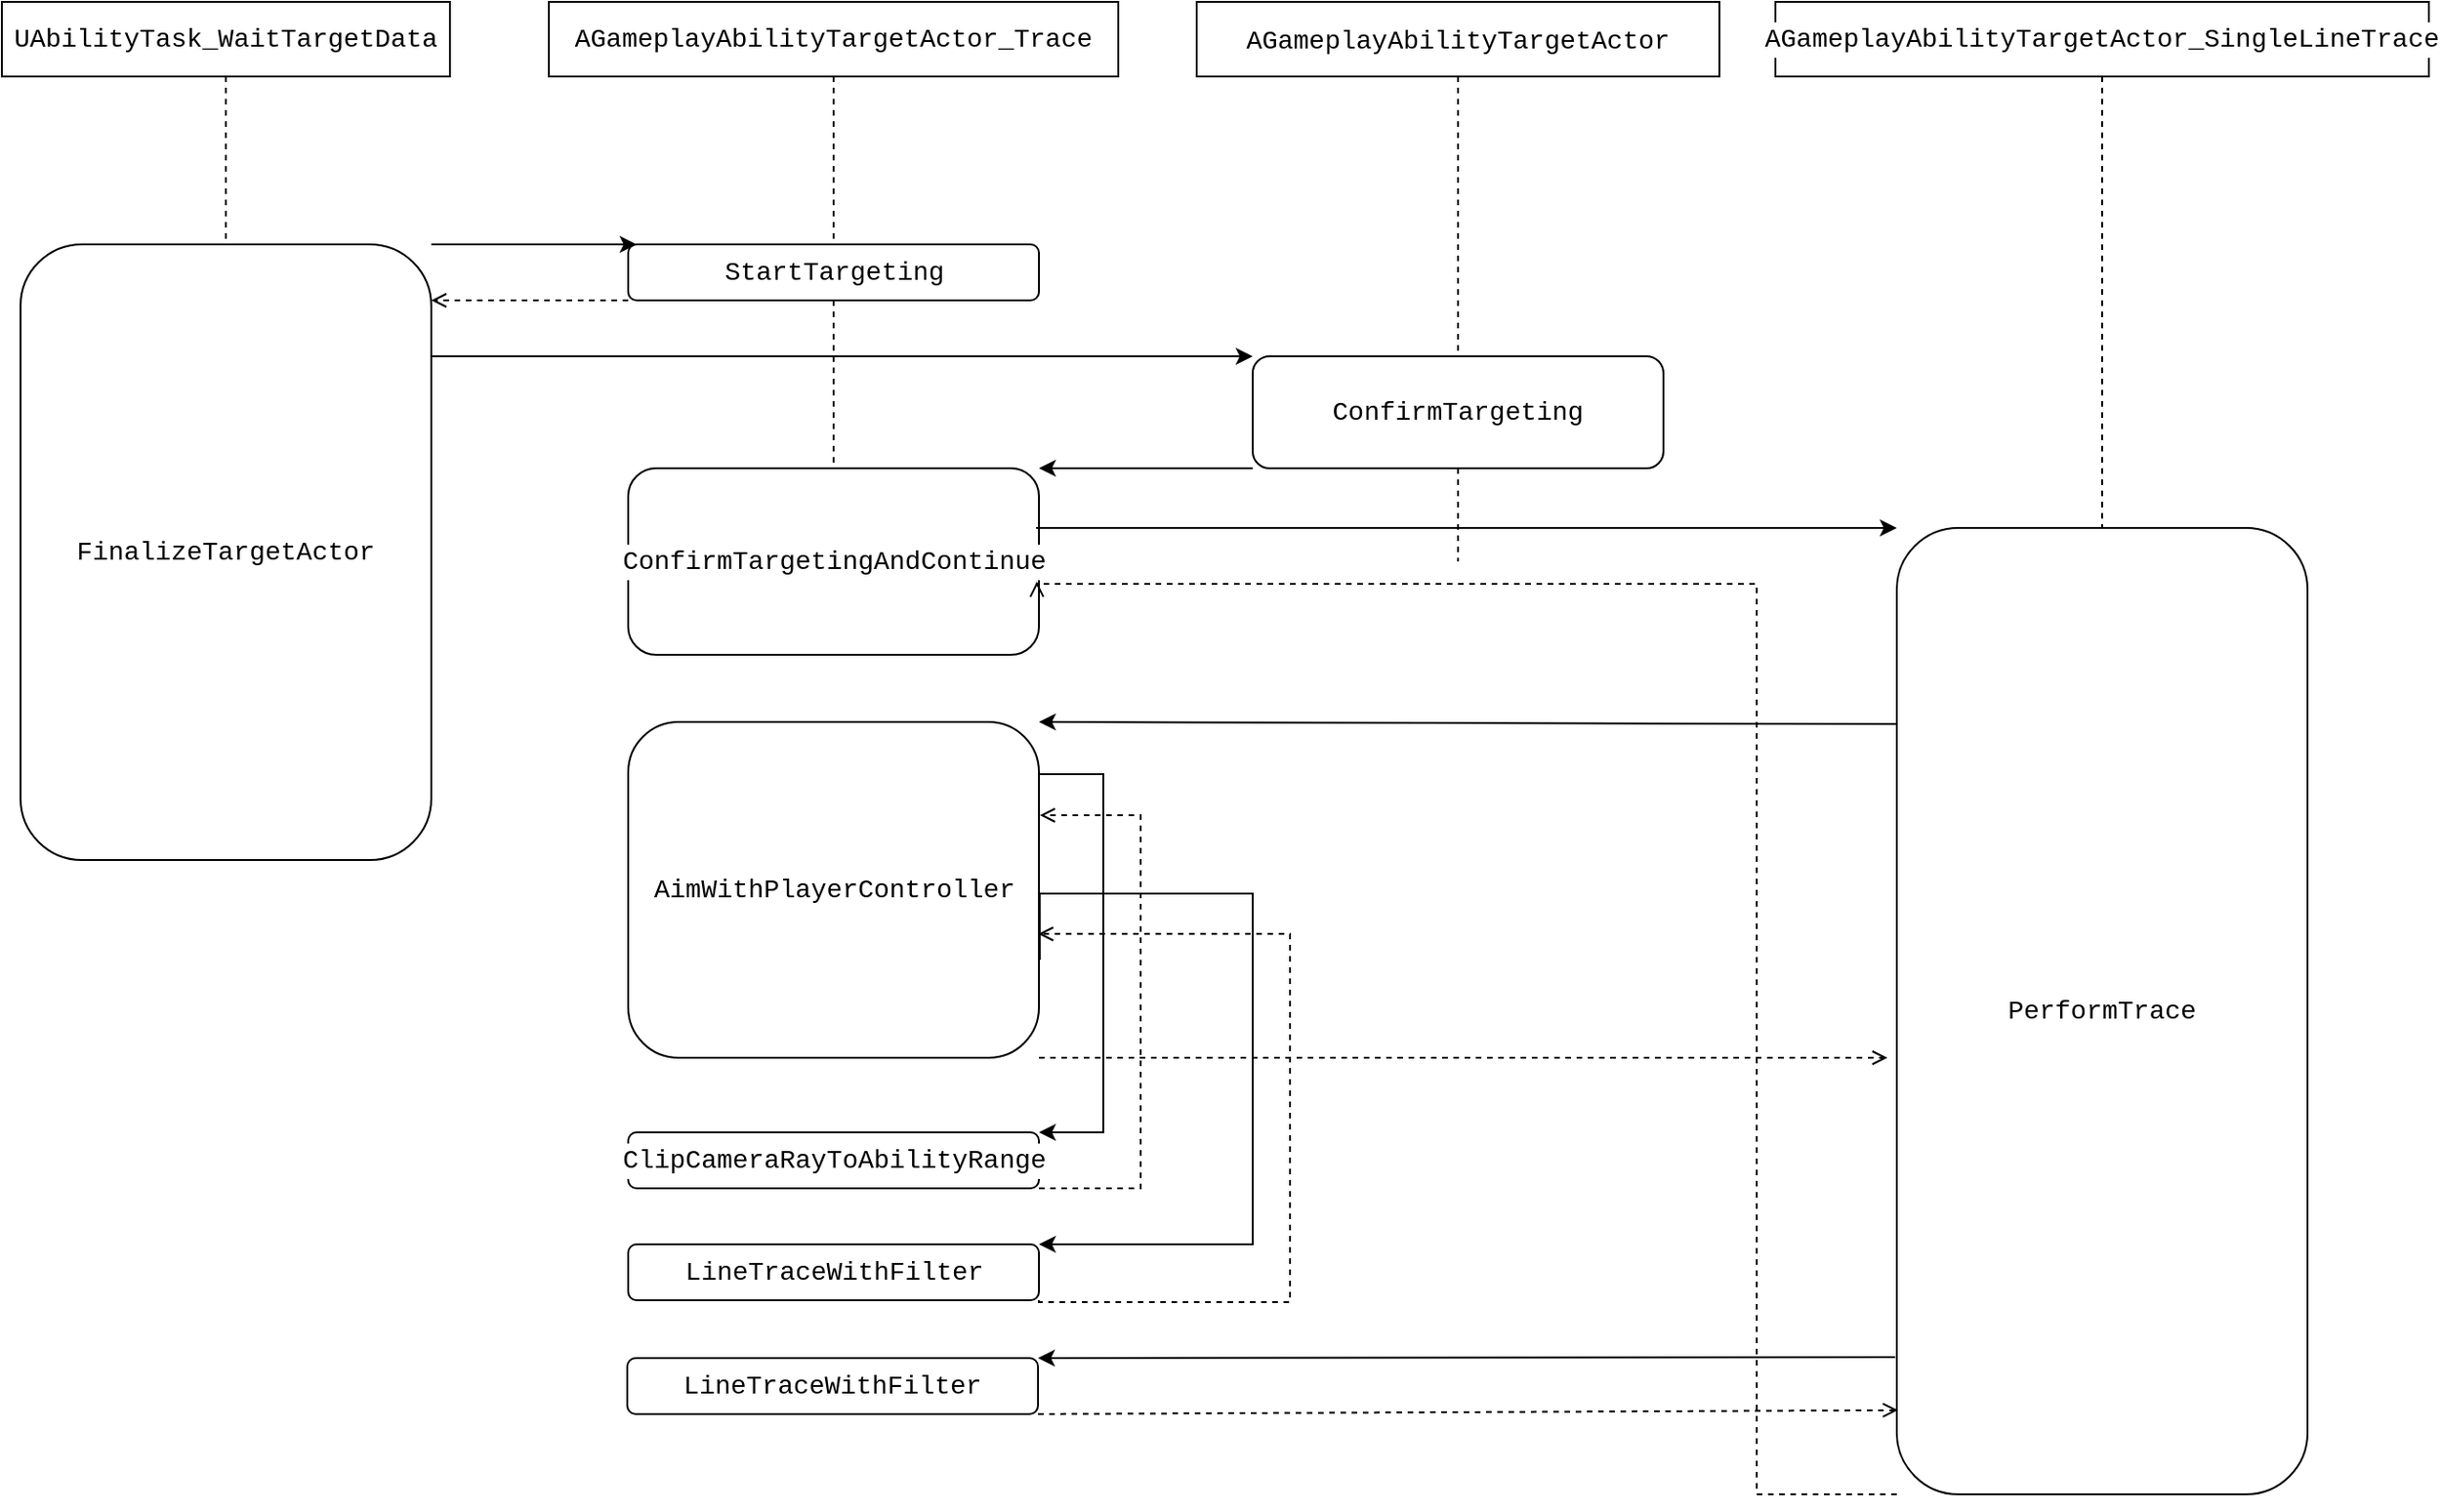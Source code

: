 <mxfile version="24.3.1" type="device">
  <diagram name="Page-1" id="2YBvvXClWsGukQMizWep">
    <mxGraphModel dx="3493" dy="995" grid="1" gridSize="10" guides="1" tooltips="1" connect="1" arrows="1" fold="1" page="1" pageScale="1" pageWidth="850" pageHeight="1100" math="0" shadow="0">
      <root>
        <mxCell id="0" />
        <mxCell id="1" parent="0" />
        <mxCell id="aM9ryv3xv72pqoxQDRHE-1" value="&lt;font face=&quot;Courier New&quot;&gt;&lt;span style=&quot;background-color: rgb(255, 255, 255); font-size: 14px; white-space: pre;&quot;&gt;UAbilityTask_WaitTargetData&lt;/span&gt;&lt;/font&gt;" style="shape=umlLifeline;perimeter=lifelinePerimeter;whiteSpace=wrap;html=1;container=0;dropTarget=0;collapsible=0;recursiveResize=0;outlineConnect=0;portConstraint=eastwest;newEdgeStyle={&quot;edgeStyle&quot;:&quot;elbowEdgeStyle&quot;,&quot;elbow&quot;:&quot;vertical&quot;,&quot;curved&quot;:0,&quot;rounded&quot;:0};" parent="1" vertex="1">
          <mxGeometry x="-870" y="190" width="240" height="300" as="geometry" />
        </mxCell>
        <mxCell id="aM9ryv3xv72pqoxQDRHE-5" value="&lt;font face=&quot;Courier New&quot;&gt;&lt;span style=&quot;background-color: rgb(255, 255, 255); font-size: 14px; white-space: pre;&quot;&gt;AGameplayAbilityTargetActor_Trace&lt;/span&gt;&lt;/font&gt;" style="shape=umlLifeline;perimeter=lifelinePerimeter;whiteSpace=wrap;html=1;container=0;dropTarget=0;collapsible=0;recursiveResize=0;outlineConnect=0;portConstraint=eastwest;newEdgeStyle={&quot;edgeStyle&quot;:&quot;elbowEdgeStyle&quot;,&quot;elbow&quot;:&quot;vertical&quot;,&quot;curved&quot;:0,&quot;rounded&quot;:0};horizontal=1;verticalAlign=middle;" parent="1" vertex="1">
          <mxGeometry x="-577" y="190" width="305" height="300" as="geometry" />
        </mxCell>
        <mxCell id="KPoSNPF1qZjBJns03yG5-1" value="&lt;div style=&quot;background-color: rgb(255, 255, 255); font-size: 14px; line-height: 19px; white-space: pre;&quot;&gt;&lt;font face=&quot;Courier New&quot;&gt;AGameplayAbilityTargetActor&lt;/font&gt;&lt;/div&gt;" style="shape=umlLifeline;perimeter=lifelinePerimeter;whiteSpace=wrap;html=1;container=0;dropTarget=0;collapsible=0;recursiveResize=0;outlineConnect=0;portConstraint=eastwest;newEdgeStyle={&quot;edgeStyle&quot;:&quot;elbowEdgeStyle&quot;,&quot;elbow&quot;:&quot;vertical&quot;,&quot;curved&quot;:0,&quot;rounded&quot;:0};horizontal=1;verticalAlign=middle;" parent="1" vertex="1">
          <mxGeometry x="-230" y="190" width="280" height="300" as="geometry" />
        </mxCell>
        <mxCell id="m9fb6djSpbv6z9wptkCq-1" value="&lt;div style=&quot;background-color: rgb(255, 255, 255); font-size: 14px; line-height: 19px; white-space: pre;&quot;&gt;&lt;div style=&quot;font-family: Consolas, &amp;quot;Courier New&amp;quot;, monospace; line-height: 19px;&quot;&gt;AGameplayAbilityTargetActor_SingleLineTrace&lt;/div&gt;&lt;/div&gt;" style="shape=umlLifeline;perimeter=lifelinePerimeter;whiteSpace=wrap;html=1;container=0;dropTarget=0;collapsible=0;recursiveResize=0;outlineConnect=0;portConstraint=eastwest;newEdgeStyle={&quot;edgeStyle&quot;:&quot;elbowEdgeStyle&quot;,&quot;elbow&quot;:&quot;vertical&quot;,&quot;curved&quot;:0,&quot;rounded&quot;:0};horizontal=1;verticalAlign=middle;" vertex="1" parent="1">
          <mxGeometry x="80" y="190" width="350" height="300" as="geometry" />
        </mxCell>
        <mxCell id="m9fb6djSpbv6z9wptkCq-3" value="&lt;div style=&quot;background-color: rgb(255, 255, 255); font-family: Consolas, &amp;quot;Courier New&amp;quot;, monospace; font-size: 14px; line-height: 19px; white-space: pre;&quot;&gt;&lt;div style=&quot;line-height: 19px;&quot;&gt;&lt;div style=&quot;line-height: 19px;&quot;&gt;&lt;div style=&quot;line-height: 19px;&quot;&gt;&lt;div style=&quot;line-height: 19px;&quot;&gt;&lt;div style=&quot;line-height: 19px;&quot;&gt;&lt;div style=&quot;line-height: 19px;&quot;&gt;FinalizeTargetActor&lt;/div&gt;&lt;/div&gt;&lt;/div&gt;&lt;/div&gt;&lt;/div&gt;&lt;/div&gt;&lt;/div&gt;" style="rounded=1;whiteSpace=wrap;html=1;" vertex="1" parent="1">
          <mxGeometry x="-860" y="320" width="220" height="330" as="geometry" />
        </mxCell>
        <mxCell id="m9fb6djSpbv6z9wptkCq-6" value="&lt;div style=&quot;background-color: rgb(255, 255, 255); font-family: Consolas, &amp;quot;Courier New&amp;quot;, monospace; font-size: 14px; line-height: 19px; white-space: pre;&quot;&gt;&lt;div style=&quot;line-height: 19px;&quot;&gt;&lt;div style=&quot;line-height: 19px;&quot;&gt;&lt;div style=&quot;line-height: 19px;&quot;&gt;&lt;div style=&quot;line-height: 19px;&quot;&gt;&lt;div style=&quot;line-height: 19px;&quot;&gt;&lt;div style=&quot;line-height: 19px;&quot;&gt;StartTargeting&lt;br&gt;&lt;/div&gt;&lt;/div&gt;&lt;/div&gt;&lt;/div&gt;&lt;/div&gt;&lt;/div&gt;&lt;/div&gt;" style="rounded=1;whiteSpace=wrap;html=1;" vertex="1" parent="1">
          <mxGeometry x="-534.5" y="320" width="220" height="30" as="geometry" />
        </mxCell>
        <mxCell id="m9fb6djSpbv6z9wptkCq-7" value="&lt;div style=&quot;background-color: rgb(255, 255, 255); font-family: Consolas, &amp;quot;Courier New&amp;quot;, monospace; font-size: 14px; line-height: 19px; white-space: pre;&quot;&gt;&lt;div style=&quot;line-height: 19px;&quot;&gt;&lt;div style=&quot;line-height: 19px;&quot;&gt;&lt;div style=&quot;line-height: 19px;&quot;&gt;&lt;div style=&quot;line-height: 19px;&quot;&gt;&lt;div style=&quot;line-height: 19px;&quot;&gt;&lt;div style=&quot;line-height: 19px;&quot;&gt;&lt;div style=&quot;line-height: 19px;&quot;&gt;ConfirmTargeting&lt;/div&gt;&lt;/div&gt;&lt;/div&gt;&lt;/div&gt;&lt;/div&gt;&lt;/div&gt;&lt;/div&gt;&lt;/div&gt;" style="rounded=1;whiteSpace=wrap;html=1;" vertex="1" parent="1">
          <mxGeometry x="-200" y="380" width="220" height="60" as="geometry" />
        </mxCell>
        <mxCell id="m9fb6djSpbv6z9wptkCq-8" value="&lt;div style=&quot;background-color: rgb(255, 255, 255); font-family: Consolas, &amp;quot;Courier New&amp;quot;, monospace; font-size: 14px; line-height: 19px; white-space: pre;&quot;&gt;&lt;div style=&quot;line-height: 19px;&quot;&gt;&lt;div style=&quot;line-height: 19px;&quot;&gt;&lt;div style=&quot;line-height: 19px;&quot;&gt;&lt;div style=&quot;line-height: 19px;&quot;&gt;&lt;div style=&quot;line-height: 19px;&quot;&gt;&lt;div style=&quot;line-height: 19px;&quot;&gt;&lt;div style=&quot;line-height: 19px;&quot;&gt;&lt;div style=&quot;line-height: 19px;&quot;&gt;ConfirmTargetingAndContinue&lt;/div&gt;&lt;/div&gt;&lt;/div&gt;&lt;/div&gt;&lt;/div&gt;&lt;/div&gt;&lt;/div&gt;&lt;/div&gt;&lt;/div&gt;" style="rounded=1;whiteSpace=wrap;html=1;" vertex="1" parent="1">
          <mxGeometry x="-534.5" y="440" width="220" height="100" as="geometry" />
        </mxCell>
        <mxCell id="m9fb6djSpbv6z9wptkCq-9" value="&lt;div style=&quot;background-color: rgb(255, 255, 255); font-family: Consolas, &amp;quot;Courier New&amp;quot;, monospace; font-size: 14px; line-height: 19px; white-space: pre;&quot;&gt;&lt;div style=&quot;line-height: 19px;&quot;&gt;&lt;div style=&quot;line-height: 19px;&quot;&gt;&lt;div style=&quot;line-height: 19px;&quot;&gt;&lt;div style=&quot;line-height: 19px;&quot;&gt;&lt;div style=&quot;line-height: 19px;&quot;&gt;&lt;div style=&quot;line-height: 19px;&quot;&gt;&lt;div style=&quot;line-height: 19px;&quot;&gt;&lt;div style=&quot;line-height: 19px;&quot;&gt;&lt;div style=&quot;line-height: 19px;&quot;&gt;PerformTrace&lt;/div&gt;&lt;/div&gt;&lt;/div&gt;&lt;/div&gt;&lt;/div&gt;&lt;/div&gt;&lt;/div&gt;&lt;/div&gt;&lt;/div&gt;&lt;/div&gt;" style="rounded=1;whiteSpace=wrap;html=1;" vertex="1" parent="1">
          <mxGeometry x="145" y="472" width="220" height="518" as="geometry" />
        </mxCell>
        <mxCell id="m9fb6djSpbv6z9wptkCq-10" value="&lt;div style=&quot;background-color: rgb(255, 255, 255); font-family: Consolas, &amp;quot;Courier New&amp;quot;, monospace; font-size: 14px; line-height: 19px; white-space: pre;&quot;&gt;&lt;div style=&quot;line-height: 19px;&quot;&gt;&lt;div style=&quot;line-height: 19px;&quot;&gt;&lt;div style=&quot;line-height: 19px;&quot;&gt;&lt;div style=&quot;line-height: 19px;&quot;&gt;&lt;div style=&quot;line-height: 19px;&quot;&gt;&lt;div style=&quot;line-height: 19px;&quot;&gt;&lt;div style=&quot;line-height: 19px;&quot;&gt;&lt;div style=&quot;line-height: 19px;&quot;&gt;&lt;div style=&quot;line-height: 19px;&quot;&gt;AimWithPlayerController&lt;/div&gt;&lt;/div&gt;&lt;/div&gt;&lt;/div&gt;&lt;/div&gt;&lt;/div&gt;&lt;/div&gt;&lt;/div&gt;&lt;/div&gt;&lt;/div&gt;" style="rounded=1;whiteSpace=wrap;html=1;" vertex="1" parent="1">
          <mxGeometry x="-534.5" y="576" width="220" height="180" as="geometry" />
        </mxCell>
        <mxCell id="m9fb6djSpbv6z9wptkCq-11" value="&lt;div style=&quot;background-color: rgb(255, 255, 255); font-family: Consolas, &amp;quot;Courier New&amp;quot;, monospace; font-size: 14px; line-height: 19px; white-space: pre;&quot;&gt;&lt;div style=&quot;line-height: 19px;&quot;&gt;&lt;div style=&quot;line-height: 19px;&quot;&gt;&lt;div style=&quot;line-height: 19px;&quot;&gt;&lt;div style=&quot;line-height: 19px;&quot;&gt;&lt;div style=&quot;line-height: 19px;&quot;&gt;&lt;div style=&quot;line-height: 19px;&quot;&gt;&lt;div style=&quot;line-height: 19px;&quot;&gt;&lt;div style=&quot;line-height: 19px;&quot;&gt;&lt;div style=&quot;line-height: 19px;&quot;&gt;&lt;div style=&quot;line-height: 19px;&quot;&gt;ClipCameraRayToAbilityRange&lt;/div&gt;&lt;/div&gt;&lt;/div&gt;&lt;/div&gt;&lt;/div&gt;&lt;/div&gt;&lt;/div&gt;&lt;/div&gt;&lt;/div&gt;&lt;/div&gt;&lt;/div&gt;" style="rounded=1;whiteSpace=wrap;html=1;" vertex="1" parent="1">
          <mxGeometry x="-534.5" y="796" width="220" height="30" as="geometry" />
        </mxCell>
        <mxCell id="m9fb6djSpbv6z9wptkCq-12" value="" style="endArrow=classic;html=1;rounded=0;exitX=1;exitY=0;exitDx=0;exitDy=0;" edge="1" parent="1" source="m9fb6djSpbv6z9wptkCq-3">
          <mxGeometry width="50" height="50" relative="1" as="geometry">
            <mxPoint x="-640" y="335" as="sourcePoint" />
            <mxPoint x="-530" y="320" as="targetPoint" />
          </mxGeometry>
        </mxCell>
        <mxCell id="m9fb6djSpbv6z9wptkCq-13" value="" style="endArrow=open;html=1;rounded=0;exitX=0;exitY=1;exitDx=0;exitDy=0;dashed=1;curved=0;startArrow=none;startFill=0;endFill=0;" edge="1" parent="1" source="m9fb6djSpbv6z9wptkCq-6">
          <mxGeometry width="50" height="50" relative="1" as="geometry">
            <mxPoint x="-190" y="500" as="sourcePoint" />
            <mxPoint x="-640" y="350" as="targetPoint" />
          </mxGeometry>
        </mxCell>
        <mxCell id="m9fb6djSpbv6z9wptkCq-14" value="" style="endArrow=classic;html=1;rounded=0;exitX=1;exitY=0;exitDx=0;exitDy=0;entryX=0;entryY=0;entryDx=0;entryDy=0;" edge="1" parent="1" target="m9fb6djSpbv6z9wptkCq-7">
          <mxGeometry width="50" height="50" relative="1" as="geometry">
            <mxPoint x="-640" y="380" as="sourcePoint" />
            <mxPoint x="-530" y="380" as="targetPoint" />
          </mxGeometry>
        </mxCell>
        <mxCell id="m9fb6djSpbv6z9wptkCq-18" value="" style="endArrow=classic;html=1;rounded=0;exitX=0;exitY=1;exitDx=0;exitDy=0;entryX=1;entryY=0;entryDx=0;entryDy=0;" edge="1" parent="1" source="m9fb6djSpbv6z9wptkCq-7" target="m9fb6djSpbv6z9wptkCq-8">
          <mxGeometry width="50" height="50" relative="1" as="geometry">
            <mxPoint x="-201" y="410" as="sourcePoint" />
            <mxPoint x="-300" y="440" as="targetPoint" />
          </mxGeometry>
        </mxCell>
        <mxCell id="m9fb6djSpbv6z9wptkCq-19" value="" style="endArrow=classic;html=1;rounded=0;exitX=1;exitY=0;exitDx=0;exitDy=0;entryX=0;entryY=0;entryDx=0;entryDy=0;" edge="1" parent="1" target="m9fb6djSpbv6z9wptkCq-9">
          <mxGeometry width="50" height="50" relative="1" as="geometry">
            <mxPoint x="-316" y="472" as="sourcePoint" />
            <mxPoint x="129" y="472" as="targetPoint" />
          </mxGeometry>
        </mxCell>
        <mxCell id="m9fb6djSpbv6z9wptkCq-20" value="" style="endArrow=classic;html=1;rounded=0;entryX=1;entryY=0;entryDx=0;entryDy=0;exitX=0;exitY=0.167;exitDx=0;exitDy=0;exitPerimeter=0;" edge="1" parent="1" target="m9fb6djSpbv6z9wptkCq-10">
          <mxGeometry width="50" height="50" relative="1" as="geometry">
            <mxPoint x="145" y="577.16" as="sourcePoint" />
            <mxPoint x="-250" y="579" as="targetPoint" />
          </mxGeometry>
        </mxCell>
        <mxCell id="m9fb6djSpbv6z9wptkCq-23" value="" style="endArrow=classic;html=1;rounded=0;exitX=1;exitY=0.25;exitDx=0;exitDy=0;entryX=1;entryY=0;entryDx=0;entryDy=0;edgeStyle=orthogonalEdgeStyle;" edge="1" parent="1" source="m9fb6djSpbv6z9wptkCq-10" target="m9fb6djSpbv6z9wptkCq-11">
          <mxGeometry width="50" height="50" relative="1" as="geometry">
            <mxPoint x="-190" y="606" as="sourcePoint" />
            <mxPoint x="-140" y="556" as="targetPoint" />
            <Array as="points">
              <mxPoint x="-314" y="604" />
              <mxPoint x="-280" y="604" />
              <mxPoint x="-280" y="796" />
            </Array>
          </mxGeometry>
        </mxCell>
        <mxCell id="m9fb6djSpbv6z9wptkCq-24" value="&lt;div style=&quot;background-color: rgb(255, 255, 255); font-family: Consolas, &amp;quot;Courier New&amp;quot;, monospace; font-size: 14px; line-height: 19px; white-space: pre;&quot;&gt;&lt;div style=&quot;line-height: 19px;&quot;&gt;&lt;div style=&quot;line-height: 19px;&quot;&gt;&lt;div style=&quot;line-height: 19px;&quot;&gt;&lt;div style=&quot;line-height: 19px;&quot;&gt;&lt;div style=&quot;line-height: 19px;&quot;&gt;&lt;div style=&quot;line-height: 19px;&quot;&gt;&lt;div style=&quot;line-height: 19px;&quot;&gt;&lt;div style=&quot;line-height: 19px;&quot;&gt;&lt;div style=&quot;line-height: 19px;&quot;&gt;LineTraceWithFilter&lt;/div&gt;&lt;/div&gt;&lt;/div&gt;&lt;/div&gt;&lt;/div&gt;&lt;/div&gt;&lt;/div&gt;&lt;/div&gt;&lt;/div&gt;&lt;/div&gt;" style="rounded=1;whiteSpace=wrap;html=1;" vertex="1" parent="1">
          <mxGeometry x="-534.5" y="856" width="220" height="30" as="geometry" />
        </mxCell>
        <mxCell id="m9fb6djSpbv6z9wptkCq-26" value="" style="endArrow=classic;html=1;rounded=0;exitX=1.002;exitY=0.708;exitDx=0;exitDy=0;edgeStyle=orthogonalEdgeStyle;entryX=1;entryY=0;entryDx=0;entryDy=0;exitPerimeter=0;" edge="1" parent="1" source="m9fb6djSpbv6z9wptkCq-10" target="m9fb6djSpbv6z9wptkCq-24">
          <mxGeometry width="50" height="50" relative="1" as="geometry">
            <mxPoint x="-313.5" y="646" as="sourcePoint" />
            <mxPoint x="-315" y="786" as="targetPoint" />
            <Array as="points">
              <mxPoint x="-314" y="668" />
              <mxPoint x="-200" y="668" />
              <mxPoint x="-200" y="856" />
            </Array>
          </mxGeometry>
        </mxCell>
        <mxCell id="m9fb6djSpbv6z9wptkCq-27" value="" style="endArrow=open;html=1;rounded=0;dashed=1;startArrow=none;startFill=0;endFill=0;edgeStyle=orthogonalEdgeStyle;entryX=0.998;entryY=0.874;entryDx=0;entryDy=0;entryPerimeter=0;exitX=1;exitY=1;exitDx=0;exitDy=0;" edge="1" parent="1" source="m9fb6djSpbv6z9wptkCq-24">
          <mxGeometry width="50" height="50" relative="1" as="geometry">
            <mxPoint x="-270" y="907" as="sourcePoint" />
            <mxPoint x="-314.94" y="689.62" as="targetPoint" />
            <Array as="points">
              <mxPoint x="-314" y="887" />
              <mxPoint x="-180" y="887" />
              <mxPoint x="-180" y="690" />
            </Array>
          </mxGeometry>
        </mxCell>
        <mxCell id="m9fb6djSpbv6z9wptkCq-28" value="" style="endArrow=open;html=1;rounded=0;exitX=1;exitY=1;exitDx=0;exitDy=0;dashed=1;startArrow=none;startFill=0;endFill=0;edgeStyle=orthogonalEdgeStyle;" edge="1" parent="1" source="m9fb6djSpbv6z9wptkCq-11">
          <mxGeometry width="50" height="50" relative="1" as="geometry">
            <mxPoint x="-314.5" y="756" as="sourcePoint" />
            <mxPoint x="-314" y="626" as="targetPoint" />
            <Array as="points">
              <mxPoint x="-260" y="826" />
              <mxPoint x="-260" y="626" />
            </Array>
          </mxGeometry>
        </mxCell>
        <mxCell id="m9fb6djSpbv6z9wptkCq-29" value="" style="endArrow=open;html=1;rounded=0;endFill=0;dashed=1;exitX=1;exitY=1;exitDx=0;exitDy=0;" edge="1" parent="1" source="m9fb6djSpbv6z9wptkCq-10">
          <mxGeometry width="50" height="50" relative="1" as="geometry">
            <mxPoint x="-70" y="696" as="sourcePoint" />
            <mxPoint x="140" y="756" as="targetPoint" />
          </mxGeometry>
        </mxCell>
        <mxCell id="m9fb6djSpbv6z9wptkCq-30" value="" style="endArrow=classic;html=1;rounded=0;entryX=1;entryY=0;entryDx=0;entryDy=0;exitX=-0.004;exitY=0.874;exitDx=0;exitDy=0;exitPerimeter=0;" edge="1" parent="1" target="m9fb6djSpbv6z9wptkCq-34">
          <mxGeometry width="50" height="50" relative="1" as="geometry">
            <mxPoint x="144.12" y="916.52" as="sourcePoint" />
            <mxPoint x="-260" y="937" as="targetPoint" />
          </mxGeometry>
        </mxCell>
        <mxCell id="m9fb6djSpbv6z9wptkCq-31" value="" style="endArrow=open;html=1;rounded=0;endFill=0;dashed=1;exitX=1;exitY=1;exitDx=0;exitDy=0;entryX=0.003;entryY=0.913;entryDx=0;entryDy=0;entryPerimeter=0;" edge="1" parent="1" source="m9fb6djSpbv6z9wptkCq-34" target="m9fb6djSpbv6z9wptkCq-9">
          <mxGeometry width="50" height="50" relative="1" as="geometry">
            <mxPoint x="90.66" y="967" as="sourcePoint" />
            <mxPoint x="-316.1" y="944.84" as="targetPoint" />
          </mxGeometry>
        </mxCell>
        <mxCell id="m9fb6djSpbv6z9wptkCq-33" value="" style="endArrow=open;html=1;rounded=0;dashed=1;startArrow=none;startFill=0;endFill=0;edgeStyle=orthogonalEdgeStyle;exitX=0;exitY=1;exitDx=0;exitDy=0;entryX=0.995;entryY=0.588;entryDx=0;entryDy=0;entryPerimeter=0;" edge="1" parent="1" source="m9fb6djSpbv6z9wptkCq-9">
          <mxGeometry width="50" height="50" relative="1" as="geometry">
            <mxPoint x="100" y="954" as="sourcePoint" />
            <mxPoint x="-315.6" y="500.8" as="targetPoint" />
            <Array as="points">
              <mxPoint x="70" y="990" />
              <mxPoint x="70" y="502" />
              <mxPoint x="-316" y="502" />
            </Array>
          </mxGeometry>
        </mxCell>
        <mxCell id="m9fb6djSpbv6z9wptkCq-34" value="&lt;div style=&quot;background-color: rgb(255, 255, 255); font-family: Consolas, &amp;quot;Courier New&amp;quot;, monospace; font-size: 14px; line-height: 19px; white-space: pre;&quot;&gt;&lt;div style=&quot;line-height: 19px;&quot;&gt;&lt;div style=&quot;line-height: 19px;&quot;&gt;&lt;div style=&quot;line-height: 19px;&quot;&gt;&lt;div style=&quot;line-height: 19px;&quot;&gt;&lt;div style=&quot;line-height: 19px;&quot;&gt;&lt;div style=&quot;line-height: 19px;&quot;&gt;&lt;div style=&quot;line-height: 19px;&quot;&gt;&lt;div style=&quot;line-height: 19px;&quot;&gt;&lt;div style=&quot;line-height: 19px;&quot;&gt;LineTraceWithFilter&lt;/div&gt;&lt;/div&gt;&lt;/div&gt;&lt;/div&gt;&lt;/div&gt;&lt;/div&gt;&lt;/div&gt;&lt;/div&gt;&lt;/div&gt;&lt;/div&gt;" style="rounded=1;whiteSpace=wrap;html=1;" vertex="1" parent="1">
          <mxGeometry x="-535" y="917" width="220" height="30" as="geometry" />
        </mxCell>
      </root>
    </mxGraphModel>
  </diagram>
</mxfile>
